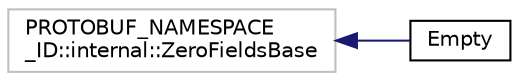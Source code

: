 digraph "类继承关系图"
{
 // LATEX_PDF_SIZE
  edge [fontname="Helvetica",fontsize="10",labelfontname="Helvetica",labelfontsize="10"];
  node [fontname="Helvetica",fontsize="10",shape=record];
  rankdir="LR";
  Node1575 [label="PROTOBUF_NAMESPACE\l_ID::internal::ZeroFieldsBase",height=0.2,width=0.4,color="grey75", fillcolor="white", style="filled",tooltip=" "];
  Node1575 -> Node0 [dir="back",color="midnightblue",fontsize="10",style="solid",fontname="Helvetica"];
  Node0 [label="Empty",height=0.2,width=0.4,color="black", fillcolor="white", style="filled",URL="$classEmpty.html",tooltip=" "];
}
